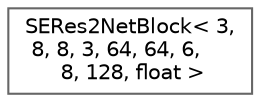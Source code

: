 digraph "Graphical Class Hierarchy"
{
 // LATEX_PDF_SIZE
  bgcolor="transparent";
  edge [fontname=Helvetica,fontsize=10,labelfontname=Helvetica,labelfontsize=10];
  node [fontname=Helvetica,fontsize=10,shape=box,height=0.2,width=0.4];
  rankdir="LR";
  Node0 [id="Node000000",label="SERes2NetBlock\< 3,\l 8, 8, 3, 64, 64, 6,\l 8, 128, float \>",height=0.2,width=0.4,color="grey40", fillcolor="white", style="filled",URL="$class_s_e_res2_net_block.html",tooltip=" "];
}
